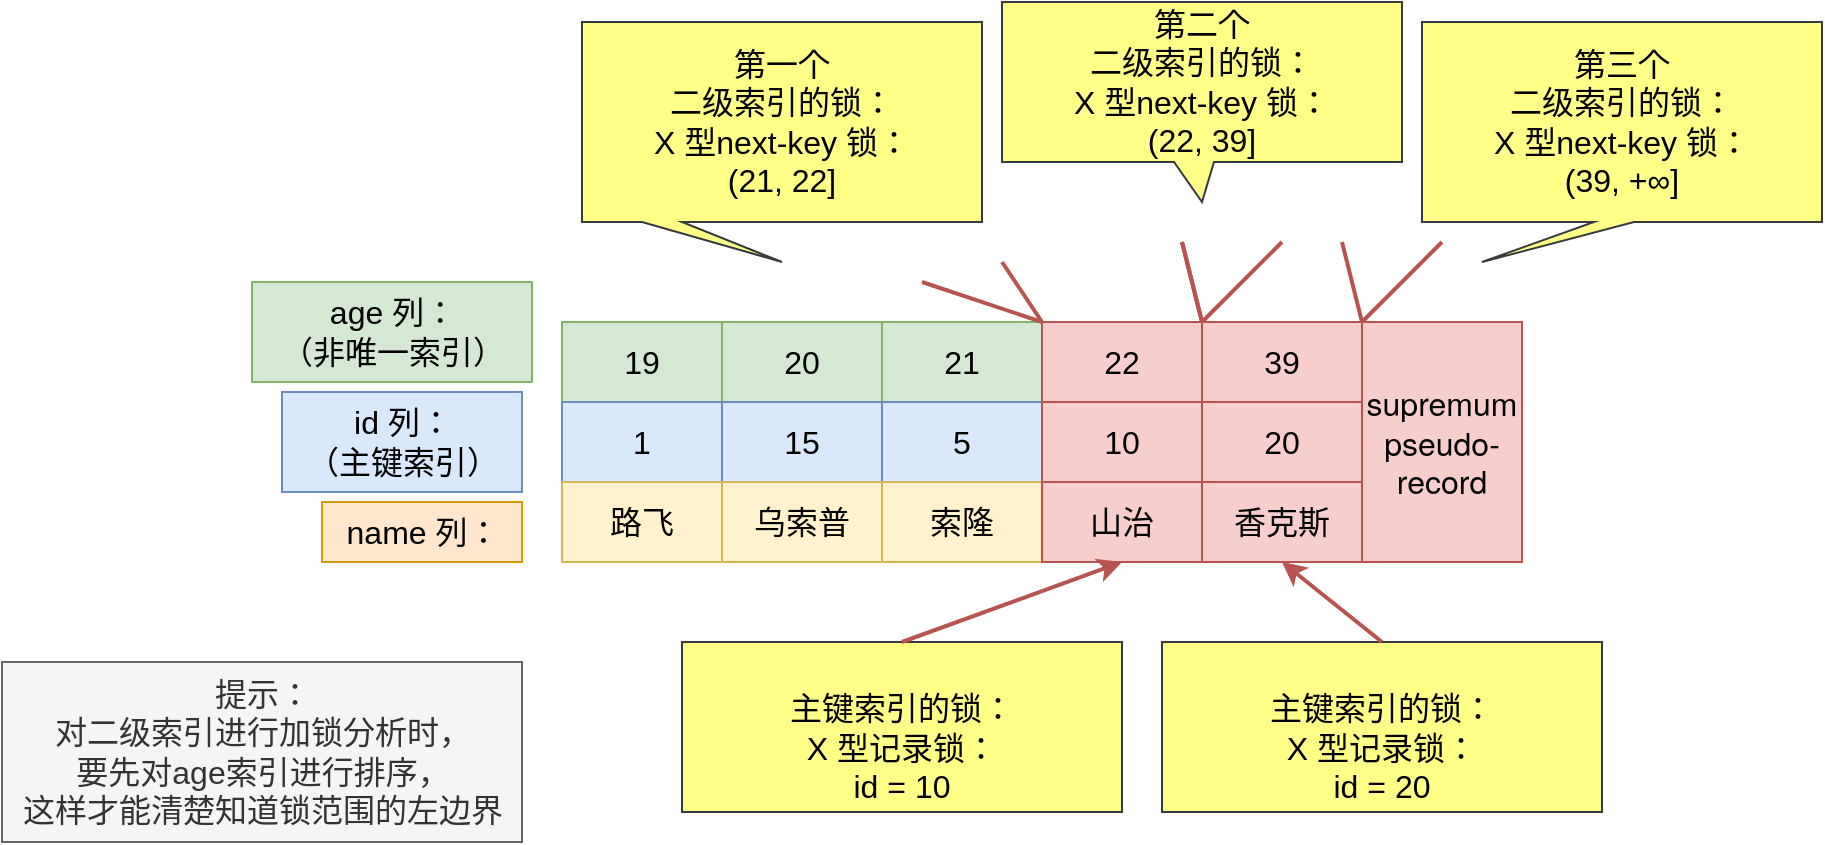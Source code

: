 <mxfile version="20.5.3" type="github">
  <diagram id="yrgHNCWNBL6AVxs2_Q6k" name="第 1 页">
    <mxGraphModel dx="1425" dy="719" grid="1" gridSize="10" guides="1" tooltips="1" connect="1" arrows="1" fold="1" page="1" pageScale="1" pageWidth="827" pageHeight="1169" math="0" shadow="0">
      <root>
        <mxCell id="0" />
        <mxCell id="1" parent="0" />
        <mxCell id="TIPoYOFdMEOYg4QKDuSh-1" value="19" style="rounded=0;whiteSpace=wrap;html=1;fontSize=16;fillColor=#d5e8d4;strokeColor=#82b366;" vertex="1" parent="1">
          <mxGeometry x="500" y="300" width="80" height="40" as="geometry" />
        </mxCell>
        <mxCell id="TIPoYOFdMEOYg4QKDuSh-2" value="21" style="rounded=0;whiteSpace=wrap;html=1;fontSize=16;fillColor=#f8cecc;strokeColor=#b85450;" vertex="1" parent="1">
          <mxGeometry x="660" y="300" width="80" height="40" as="geometry" />
        </mxCell>
        <mxCell id="TIPoYOFdMEOYg4QKDuSh-3" value="21" style="rounded=0;whiteSpace=wrap;html=1;fontSize=16;fillColor=#d5e8d4;strokeColor=#82b366;" vertex="1" parent="1">
          <mxGeometry x="660" y="300" width="80" height="40" as="geometry" />
        </mxCell>
        <mxCell id="TIPoYOFdMEOYg4QKDuSh-4" value="20" style="rounded=0;whiteSpace=wrap;html=1;fontSize=16;fillColor=#d5e8d4;strokeColor=#82b366;" vertex="1" parent="1">
          <mxGeometry x="580" y="300" width="80" height="40" as="geometry" />
        </mxCell>
        <mxCell id="TIPoYOFdMEOYg4QKDuSh-5" value="22" style="rounded=0;whiteSpace=wrap;html=1;fontSize=16;fillColor=#f8cecc;strokeColor=#b85450;" vertex="1" parent="1">
          <mxGeometry x="740" y="300" width="80" height="40" as="geometry" />
        </mxCell>
        <mxCell id="TIPoYOFdMEOYg4QKDuSh-6" value="39" style="rounded=0;whiteSpace=wrap;html=1;fontSize=16;fillColor=#f8cecc;strokeColor=#b85450;" vertex="1" parent="1">
          <mxGeometry x="820" y="300" width="80" height="40" as="geometry" />
        </mxCell>
        <mxCell id="TIPoYOFdMEOYg4QKDuSh-7" value="id 列：&lt;br&gt;（主键索引）" style="text;html=1;align=center;verticalAlign=middle;resizable=0;points=[];autosize=1;strokeColor=#6c8ebf;fillColor=#dae8fc;fontSize=16;" vertex="1" parent="1">
          <mxGeometry x="360" y="335" width="120" height="50" as="geometry" />
        </mxCell>
        <mxCell id="TIPoYOFdMEOYg4QKDuSh-8" value="age 列：&lt;br&gt;（非唯一索引）" style="text;html=1;align=center;verticalAlign=middle;resizable=0;points=[];autosize=1;strokeColor=#82b366;fillColor=#d5e8d4;fontSize=16;" vertex="1" parent="1">
          <mxGeometry x="345" y="280" width="140" height="50" as="geometry" />
        </mxCell>
        <mxCell id="TIPoYOFdMEOYg4QKDuSh-9" value="1" style="rounded=0;whiteSpace=wrap;html=1;fontSize=16;fillColor=#dae8fc;strokeColor=#6c8ebf;" vertex="1" parent="1">
          <mxGeometry x="500" y="340" width="80" height="40" as="geometry" />
        </mxCell>
        <mxCell id="TIPoYOFdMEOYg4QKDuSh-10" value="5" style="rounded=0;whiteSpace=wrap;html=1;fontSize=16;fillColor=#dae8fc;strokeColor=#6c8ebf;" vertex="1" parent="1">
          <mxGeometry x="660" y="340" width="80" height="40" as="geometry" />
        </mxCell>
        <mxCell id="TIPoYOFdMEOYg4QKDuSh-11" value="10" style="rounded=0;whiteSpace=wrap;html=1;fontSize=16;fillColor=#f8cecc;strokeColor=#b85450;" vertex="1" parent="1">
          <mxGeometry x="740" y="340" width="80" height="40" as="geometry" />
        </mxCell>
        <mxCell id="TIPoYOFdMEOYg4QKDuSh-12" value="15" style="rounded=0;whiteSpace=wrap;html=1;fontSize=16;fillColor=#dae8fc;strokeColor=#6c8ebf;" vertex="1" parent="1">
          <mxGeometry x="580" y="340" width="80" height="40" as="geometry" />
        </mxCell>
        <mxCell id="TIPoYOFdMEOYg4QKDuSh-13" value="20" style="rounded=0;whiteSpace=wrap;html=1;fontSize=16;fillColor=#f8cecc;strokeColor=#b85450;" vertex="1" parent="1">
          <mxGeometry x="820" y="340" width="80" height="40" as="geometry" />
        </mxCell>
        <mxCell id="TIPoYOFdMEOYg4QKDuSh-14" value="提示：&lt;br&gt;对二级索引进行加锁分析时，&lt;br&gt;要先对age索引进行排序，&lt;br&gt;这样才能清楚知道锁范围的左边界" style="text;html=1;align=center;verticalAlign=middle;resizable=0;points=[];autosize=1;strokeColor=#666666;fillColor=#f5f5f5;fontSize=16;fontColor=#333333;" vertex="1" parent="1">
          <mxGeometry x="220" y="470" width="260" height="90" as="geometry" />
        </mxCell>
        <mxCell id="TIPoYOFdMEOYg4QKDuSh-15" value="路飞" style="rounded=0;whiteSpace=wrap;html=1;fontSize=16;fillColor=#fff2cc;strokeColor=#d6b656;" vertex="1" parent="1">
          <mxGeometry x="500" y="380" width="80" height="40" as="geometry" />
        </mxCell>
        <mxCell id="TIPoYOFdMEOYg4QKDuSh-16" value="乌索普" style="rounded=0;whiteSpace=wrap;html=1;fontSize=16;fillColor=#fff2cc;strokeColor=#d6b656;" vertex="1" parent="1">
          <mxGeometry x="580" y="380" width="80" height="40" as="geometry" />
        </mxCell>
        <mxCell id="TIPoYOFdMEOYg4QKDuSh-17" value="香克斯" style="rounded=0;whiteSpace=wrap;html=1;fontSize=16;fillColor=#f8cecc;strokeColor=#b85450;" vertex="1" parent="1">
          <mxGeometry x="820" y="380" width="80" height="40" as="geometry" />
        </mxCell>
        <mxCell id="TIPoYOFdMEOYg4QKDuSh-18" value="索隆" style="rounded=0;whiteSpace=wrap;html=1;fontSize=16;fillColor=#fff2cc;strokeColor=#d6b656;" vertex="1" parent="1">
          <mxGeometry x="660" y="380" width="80" height="40" as="geometry" />
        </mxCell>
        <mxCell id="TIPoYOFdMEOYg4QKDuSh-19" value="山治" style="rounded=0;whiteSpace=wrap;html=1;fontSize=16;fillColor=#f8cecc;strokeColor=#b85450;" vertex="1" parent="1">
          <mxGeometry x="740" y="380" width="80" height="40" as="geometry" />
        </mxCell>
        <mxCell id="TIPoYOFdMEOYg4QKDuSh-20" value="name 列：" style="text;html=1;align=center;verticalAlign=middle;resizable=0;points=[];autosize=1;strokeColor=#d79b00;fillColor=#ffe6cc;fontSize=16;" vertex="1" parent="1">
          <mxGeometry x="380" y="390" width="100" height="30" as="geometry" />
        </mxCell>
        <mxCell id="TIPoYOFdMEOYg4QKDuSh-21" value="" style="endArrow=none;html=1;rounded=0;fontSize=16;exitX=0;exitY=0;exitDx=0;exitDy=0;fillColor=#f8cecc;strokeColor=#b85450;strokeWidth=2;" edge="1" parent="1" source="TIPoYOFdMEOYg4QKDuSh-6">
          <mxGeometry width="50" height="50" relative="1" as="geometry">
            <mxPoint x="960" y="200" as="sourcePoint" />
            <mxPoint x="810" y="260" as="targetPoint" />
          </mxGeometry>
        </mxCell>
        <mxCell id="TIPoYOFdMEOYg4QKDuSh-22" value="" style="endArrow=none;html=1;rounded=0;fontSize=16;exitX=0;exitY=0;exitDx=0;exitDy=0;fillColor=#f8cecc;strokeColor=#b85450;strokeWidth=2;" edge="1" parent="1" source="TIPoYOFdMEOYg4QKDuSh-6">
          <mxGeometry width="50" height="50" relative="1" as="geometry">
            <mxPoint x="840" y="290" as="sourcePoint" />
            <mxPoint x="860" y="260" as="targetPoint" />
          </mxGeometry>
        </mxCell>
        <mxCell id="TIPoYOFdMEOYg4QKDuSh-23" value="第二个&lt;br&gt;二级索引的锁：&lt;br&gt;X 型next-key 锁：&lt;br&gt;(22, 39]" style="shape=callout;whiteSpace=wrap;html=1;perimeter=calloutPerimeter;fontSize=16;fillColor=#ffff88;strokeColor=#36393d;size=20;position=0.43;position2=0.5;base=20;" vertex="1" parent="1">
          <mxGeometry x="720" y="140" width="200" height="100" as="geometry" />
        </mxCell>
        <mxCell id="TIPoYOFdMEOYg4QKDuSh-24" value="&lt;br&gt;主键索引的锁：&lt;br&gt;X 型记录锁：&lt;br&gt;id = 20" style="shape=callout;whiteSpace=wrap;html=1;perimeter=calloutPerimeter;fontSize=16;fillColor=#ffff88;strokeColor=#36393d;size=0;position=0.67;position2=0.8;base=20;" vertex="1" parent="1">
          <mxGeometry x="800" y="460" width="220" height="85" as="geometry" />
        </mxCell>
        <mxCell id="TIPoYOFdMEOYg4QKDuSh-25" value="" style="endArrow=classic;html=1;rounded=0;strokeWidth=2;fontSize=16;entryX=0.5;entryY=1;entryDx=0;entryDy=0;exitX=0.5;exitY=0;exitDx=0;exitDy=0;exitPerimeter=0;fillColor=#f8cecc;strokeColor=#b85450;" edge="1" parent="1" source="TIPoYOFdMEOYg4QKDuSh-24" target="TIPoYOFdMEOYg4QKDuSh-17">
          <mxGeometry width="50" height="50" relative="1" as="geometry">
            <mxPoint x="740" y="480" as="sourcePoint" />
            <mxPoint x="790" y="430" as="targetPoint" />
          </mxGeometry>
        </mxCell>
        <mxCell id="TIPoYOFdMEOYg4QKDuSh-26" value="&lt;span style=&quot;caret-color: rgb(184, 191, 198); font-family: &amp;quot;Helvetica Neue&amp;quot;, Helvetica, Arial, sans-serif; font-size: 16px; orphans: 4; text-align: left; text-size-adjust: auto;&quot;&gt;supremum pseudo-record&lt;/span&gt;" style="rounded=0;whiteSpace=wrap;html=1;labelBackgroundColor=none;horizontal=1;verticalAlign=middle;fillColor=#f8cecc;strokeColor=#b85450;" vertex="1" parent="1">
          <mxGeometry x="900" y="300" width="80" height="120" as="geometry" />
        </mxCell>
        <mxCell id="TIPoYOFdMEOYg4QKDuSh-27" value="" style="endArrow=none;html=1;rounded=0;fontSize=16;exitX=0;exitY=0;exitDx=0;exitDy=0;fillColor=#f8cecc;strokeColor=#b85450;strokeWidth=2;" edge="1" parent="1">
          <mxGeometry width="50" height="50" relative="1" as="geometry">
            <mxPoint x="900" y="300" as="sourcePoint" />
            <mxPoint x="890" y="260" as="targetPoint" />
          </mxGeometry>
        </mxCell>
        <mxCell id="TIPoYOFdMEOYg4QKDuSh-28" value="" style="endArrow=none;html=1;rounded=0;fontSize=16;exitX=0;exitY=0;exitDx=0;exitDy=0;fillColor=#f8cecc;strokeColor=#b85450;strokeWidth=2;" edge="1" parent="1">
          <mxGeometry width="50" height="50" relative="1" as="geometry">
            <mxPoint x="900" y="300" as="sourcePoint" />
            <mxPoint x="940" y="260" as="targetPoint" />
          </mxGeometry>
        </mxCell>
        <mxCell id="TIPoYOFdMEOYg4QKDuSh-29" value="第三个&lt;br&gt;二级索引的锁：&lt;br&gt;X 型next-key 锁：&lt;br&gt;(39, +∞]" style="shape=callout;whiteSpace=wrap;html=1;perimeter=calloutPerimeter;fontSize=16;fillColor=#ffff88;strokeColor=#36393d;size=20;position=0.43;position2=0.15;base=20;" vertex="1" parent="1">
          <mxGeometry x="930" y="150" width="200" height="120" as="geometry" />
        </mxCell>
        <mxCell id="TIPoYOFdMEOYg4QKDuSh-30" value="" style="endArrow=none;html=1;rounded=0;fontSize=16;exitX=0;exitY=0;exitDx=0;exitDy=0;fillColor=#f8cecc;strokeColor=#b85450;strokeWidth=2;" edge="1" parent="1">
          <mxGeometry width="50" height="50" relative="1" as="geometry">
            <mxPoint x="740" y="300" as="sourcePoint" />
            <mxPoint x="680" y="280" as="targetPoint" />
          </mxGeometry>
        </mxCell>
        <mxCell id="TIPoYOFdMEOYg4QKDuSh-31" value="" style="endArrow=none;html=1;rounded=0;fontSize=16;exitX=0;exitY=0;exitDx=0;exitDy=0;fillColor=#f8cecc;strokeColor=#b85450;strokeWidth=2;" edge="1" parent="1">
          <mxGeometry width="50" height="50" relative="1" as="geometry">
            <mxPoint x="740" y="300" as="sourcePoint" />
            <mxPoint x="720" y="270" as="targetPoint" />
          </mxGeometry>
        </mxCell>
        <mxCell id="TIPoYOFdMEOYg4QKDuSh-32" value="第一个&lt;br&gt;二级索引的锁：&lt;br&gt;X 型next-key 锁：&lt;br&gt;(21, 22]" style="shape=callout;whiteSpace=wrap;html=1;perimeter=calloutPerimeter;fontSize=16;fillColor=#ffff88;strokeColor=#36393d;size=20;position=0.15;position2=0.5;base=20;" vertex="1" parent="1">
          <mxGeometry x="510" y="150" width="200" height="120" as="geometry" />
        </mxCell>
        <mxCell id="TIPoYOFdMEOYg4QKDuSh-33" value="" style="endArrow=none;html=1;rounded=0;fontSize=16;exitX=0;exitY=0;exitDx=0;exitDy=0;fillColor=#f8cecc;strokeColor=#b85450;strokeWidth=2;" edge="1" parent="1">
          <mxGeometry width="50" height="50" relative="1" as="geometry">
            <mxPoint x="820" y="300" as="sourcePoint" />
            <mxPoint x="810" y="260" as="targetPoint" />
          </mxGeometry>
        </mxCell>
        <mxCell id="TIPoYOFdMEOYg4QKDuSh-34" value="&lt;br&gt;主键索引的锁：&lt;br&gt;X 型记录锁：&lt;br&gt;id = 10" style="shape=callout;whiteSpace=wrap;html=1;perimeter=calloutPerimeter;fontSize=16;fillColor=#ffff88;strokeColor=#36393d;size=0;position=0.67;position2=0.8;base=20;" vertex="1" parent="1">
          <mxGeometry x="560" y="460" width="220" height="85" as="geometry" />
        </mxCell>
        <mxCell id="TIPoYOFdMEOYg4QKDuSh-35" value="" style="endArrow=classic;html=1;rounded=0;strokeWidth=2;fontSize=16;entryX=0.5;entryY=1;entryDx=0;entryDy=0;exitX=0.5;exitY=0;exitDx=0;exitDy=0;exitPerimeter=0;fillColor=#f8cecc;strokeColor=#b85450;" edge="1" parent="1" source="TIPoYOFdMEOYg4QKDuSh-34" target="TIPoYOFdMEOYg4QKDuSh-19">
          <mxGeometry width="50" height="50" relative="1" as="geometry">
            <mxPoint x="530" y="480" as="sourcePoint" />
            <mxPoint x="650" y="420" as="targetPoint" />
          </mxGeometry>
        </mxCell>
      </root>
    </mxGraphModel>
  </diagram>
</mxfile>
